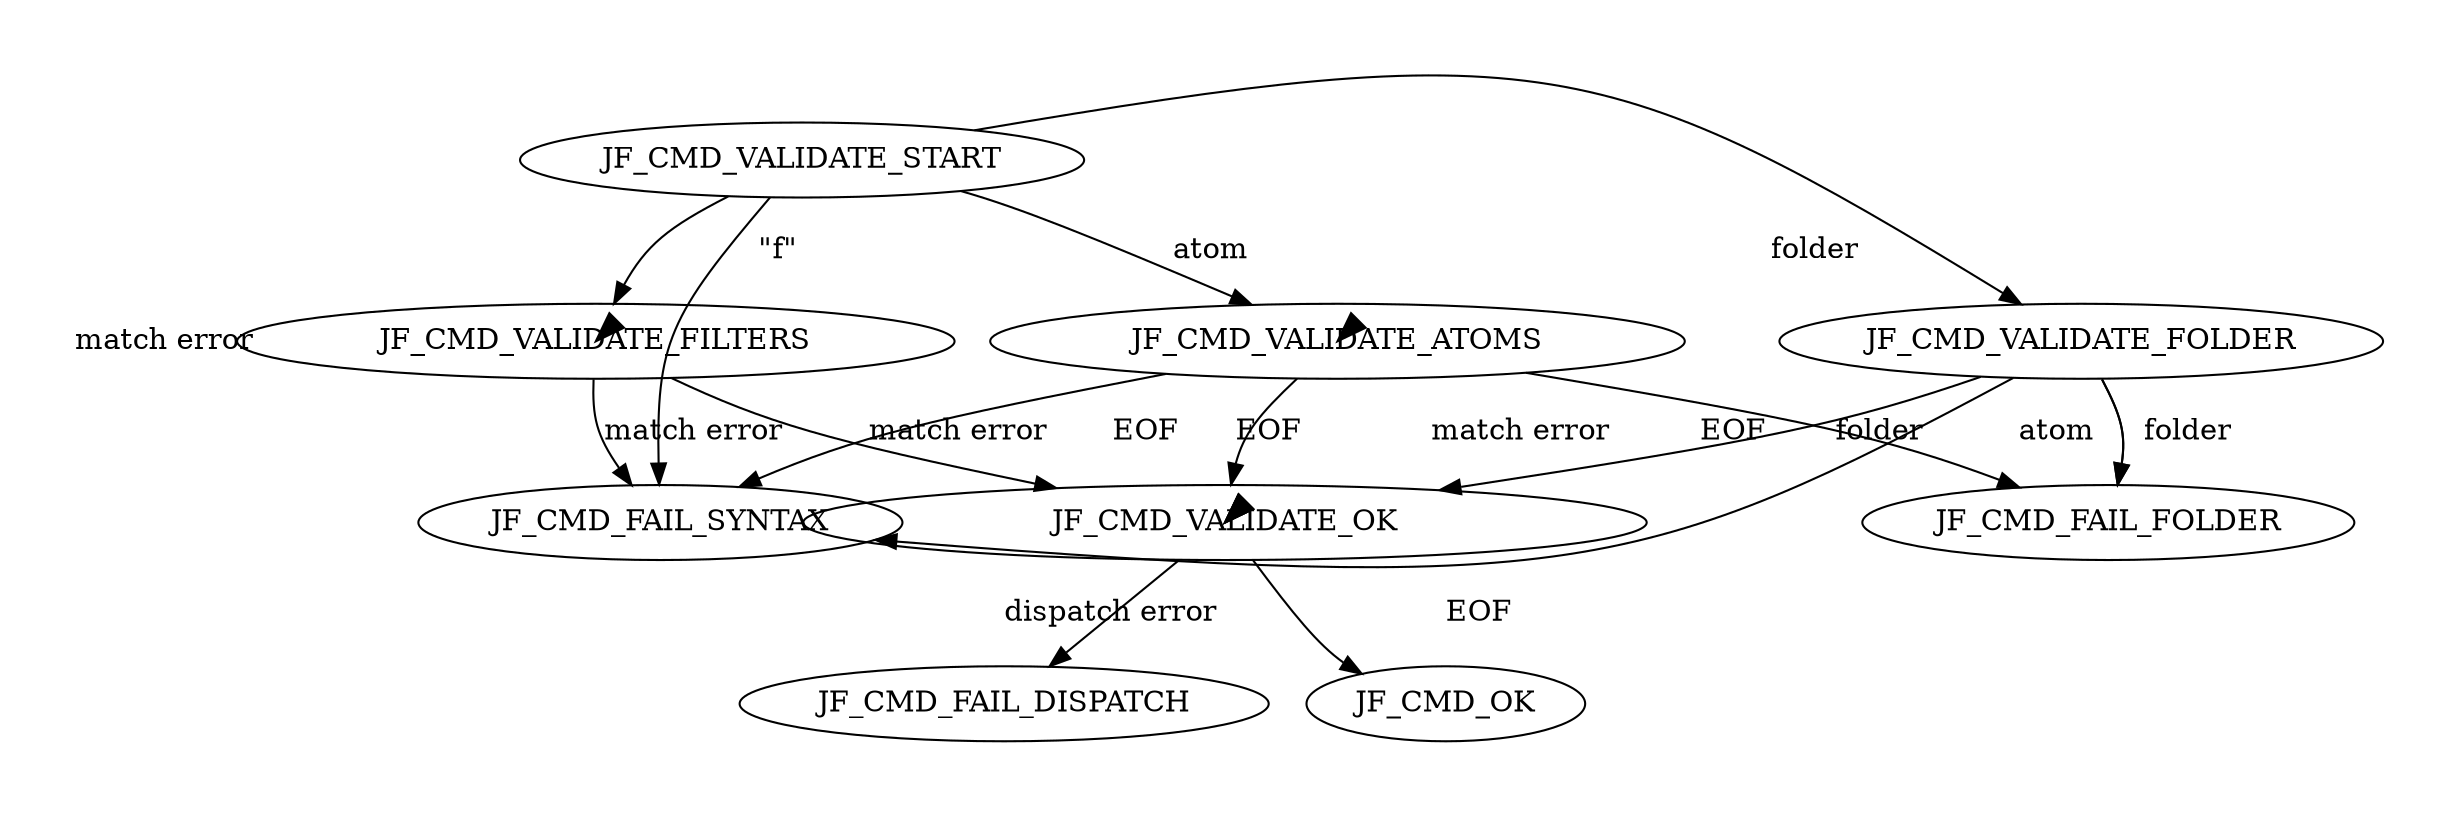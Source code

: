 digraph "Command Parser State Machine" {
    pad=0.5
    overlap=false
    sep=10
    splines=curved

    // filters
    JF_CMD_VALIDATE_START -> JF_CMD_VALIDATE_FILTERS [label="\"f\""] 
    JF_CMD_VALIDATE_FILTERS -> JF_CMD_VALIDATE_FILTERS [label="filter"]
    JF_CMD_VALIDATE_FILTERS -> JF_CMD_VALIDATE_OK [label="EOF"]
    JF_CMD_VALIDATE_FILTERS -> JF_CMD_FAIL_SYNTAX [label="match error"]

    // folder
    JF_CMD_VALIDATE_START -> JF_CMD_VALIDATE_FOLDER [label="folder"]
    JF_CMD_VALIDATE_FOLDER -> JF_CMD_FAIL_FOLDER [label="folder"]
    JF_CMD_VALIDATE_FOLDER -> JF_CMD_FAIL_FOLDER [label="atom"]
    JF_CMD_VALIDATE_FOLDER -> JF_CMD_VALIDATE_OK [label="EOF"]
    JF_CMD_VALIDATE_FOLDER -> JF_CMD_FAIL_SYNTAX [label="match error"]

    // atoms
    JF_CMD_VALIDATE_START -> JF_CMD_VALIDATE_ATOMS [label="atom"]
    JF_CMD_VALIDATE_ATOMS -> JF_CMD_VALIDATE_ATOMS [label="atom"]
    JF_CMD_VALIDATE_ATOMS -> JF_CMD_FAIL_FOLDER [label="folder"]
    JF_CMD_VALIDATE_ATOMS -> JF_CMD_VALIDATE_OK [label="EOF"]
    JF_CMD_VALIDATE_ATOMS -> JF_CMD_FAIL_SYNTAX [label="match error"]

    // dispatch
    JF_CMD_VALIDATE_OK -> JF_CMD_VALIDATE_OK [label="filter"]
    JF_CMD_VALIDATE_OK -> JF_CMD_VALIDATE_OK [label="folder"]
    JF_CMD_VALIDATE_OK -> JF_CMD_VALIDATE_OK [label="atom"]
    JF_CMD_VALIDATE_OK -> JF_CMD_FAIL_DISPATCH [label="dispatch error"]
    JF_CMD_VALIDATE_OK -> JF_CMD_OK [label="EOF"]
    
    // misc
    JF_CMD_VALIDATE_START -> JF_CMD_FAIL_SYNTAX [label="match error"]
}
